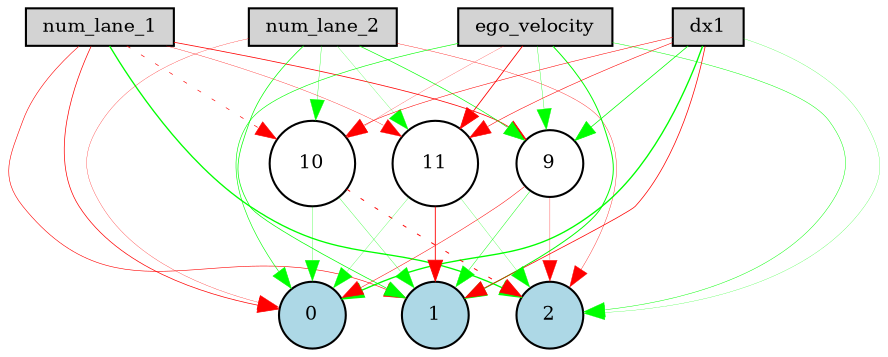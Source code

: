 digraph {
	node [fontsize=9 height=0.2 shape=circle width=0.2]
	num_lane_1 [fillcolor=lightgray shape=box style=filled]
	num_lane_2 [fillcolor=lightgray shape=box style=filled]
	ego_velocity [fillcolor=lightgray shape=box style=filled]
	dx1 [fillcolor=lightgray shape=box style=filled]
	0 [fillcolor=lightblue style=filled]
	1 [fillcolor=lightblue style=filled]
	2 [fillcolor=lightblue style=filled]
	9 [fillcolor=white style=filled]
	10 [fillcolor=white style=filled]
	11 [fillcolor=white style=filled]
	num_lane_1 -> 9 [color=red penwidth=0.3658101978050732 style=solid]
	num_lane_1 -> 10 [color=red penwidth=0.31209163215101743 style=dotted]
	num_lane_1 -> 11 [color=red penwidth=0.16254698140988355 style=solid]
	num_lane_2 -> 9 [color=green penwidth=0.31635421525838986 style=solid]
	num_lane_2 -> 10 [color=green penwidth=0.15679966295974695 style=solid]
	num_lane_2 -> 11 [color=green penwidth=0.11030568196640905 style=solid]
	ego_velocity -> 9 [color=green penwidth=0.16364880491149048 style=solid]
	ego_velocity -> 10 [color=red penwidth=0.11271800406664875 style=solid]
	ego_velocity -> 11 [color=red penwidth=0.4097869345644962 style=solid]
	dx1 -> 9 [color=green penwidth=0.3588792232975142 style=solid]
	dx1 -> 10 [color=red penwidth=0.25236945498186847 style=solid]
	dx1 -> 11 [color=red penwidth=0.26684236581317156 style=solid]
	9 -> 0 [color=red penwidth=0.23952339098800965 style=solid]
	9 -> 1 [color=green penwidth=0.2205167018798842 style=solid]
	9 -> 2 [color=red penwidth=0.14189383261270738 style=solid]
	10 -> 0 [color=green penwidth=0.14177156063938473 style=solid]
	10 -> 1 [color=green penwidth=0.15659174647267438 style=solid]
	10 -> 2 [color=red penwidth=0.457155091356895 style=dotted]
	11 -> 0 [color=green penwidth=0.12428149408417301 style=solid]
	11 -> 1 [color=red penwidth=0.419536116747646 style=solid]
	11 -> 2 [color=green penwidth=0.12249599382071313 style=solid]
	num_lane_1 -> 0 [color=red penwidth=0.3383365323061347 style=solid]
	num_lane_1 -> 1 [color=red penwidth=0.28173537581704783 style=solid]
	num_lane_1 -> 2 [color=green penwidth=0.6359793500395449 style=solid]
	num_lane_2 -> 0 [color=red penwidth=0.13952073600125695 style=solid]
	num_lane_2 -> 1 [color=green penwidth=0.34179560173332174 style=solid]
	num_lane_2 -> 2 [color=red penwidth=0.17478337823669127 style=solid]
	ego_velocity -> 0 [color=green penwidth=0.2966775146017603 style=solid]
	ego_velocity -> 1 [color=green penwidth=0.4675768217368075 style=solid]
	ego_velocity -> 2 [color=green penwidth=0.2254166472852663 style=solid]
	dx1 -> 0 [color=green penwidth=0.6486739365346398 style=solid]
	dx1 -> 1 [color=red penwidth=0.35601154005896374 style=solid]
	dx1 -> 2 [color=green penwidth=0.11676556046177519 style=solid]
}
